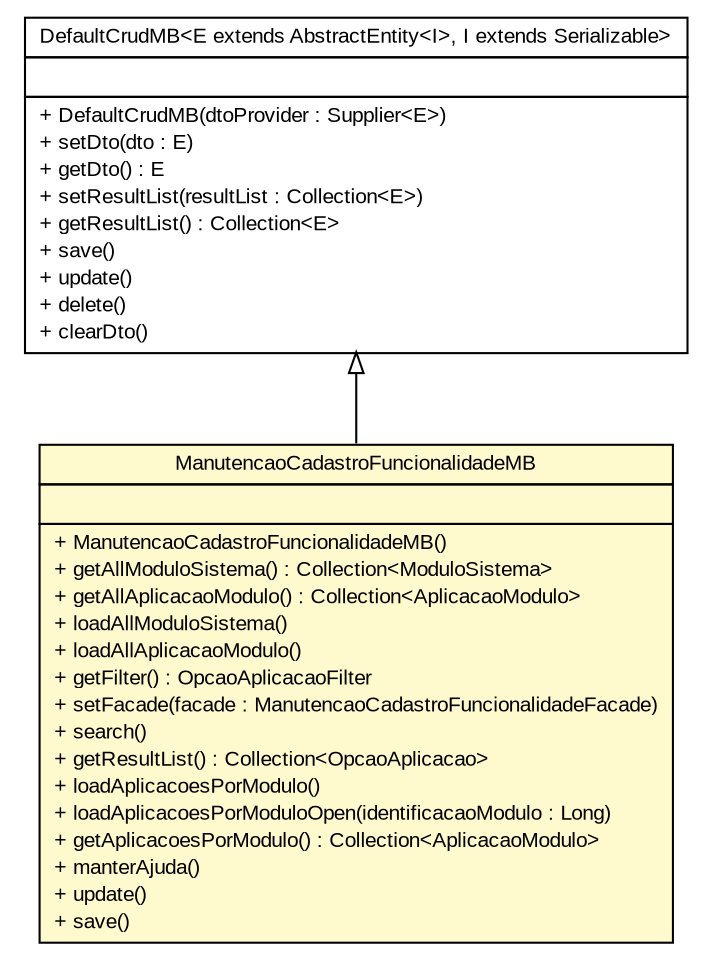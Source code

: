 #!/usr/local/bin/dot
#
# Class diagram 
# Generated by UMLGraph version R5_6 (http://www.umlgraph.org/)
#

digraph G {
	edge [fontname="arial",fontsize=10,labelfontname="arial",labelfontsize=10];
	node [fontname="arial",fontsize=10,shape=plaintext];
	nodesep=0.25;
	ranksep=0.5;
	// br.gov.to.sefaz.presentation.managedbean.impl.DefaultCrudMB<E extends br.gov.to.sefaz.persistence.entity.AbstractEntity<I>, I extends java.io.Serializable>
	c488367 [label=<<table title="br.gov.to.sefaz.presentation.managedbean.impl.DefaultCrudMB" border="0" cellborder="1" cellspacing="0" cellpadding="2" port="p" href="../../presentation/managedbean/impl/DefaultCrudMB.html">
		<tr><td><table border="0" cellspacing="0" cellpadding="1">
<tr><td align="center" balign="center"> DefaultCrudMB&lt;E extends AbstractEntity&lt;I&gt;, I extends Serializable&gt; </td></tr>
		</table></td></tr>
		<tr><td><table border="0" cellspacing="0" cellpadding="1">
<tr><td align="left" balign="left">  </td></tr>
		</table></td></tr>
		<tr><td><table border="0" cellspacing="0" cellpadding="1">
<tr><td align="left" balign="left"> + DefaultCrudMB(dtoProvider : Supplier&lt;E&gt;) </td></tr>
<tr><td align="left" balign="left"> + setDto(dto : E) </td></tr>
<tr><td align="left" balign="left"> + getDto() : E </td></tr>
<tr><td align="left" balign="left"> + setResultList(resultList : Collection&lt;E&gt;) </td></tr>
<tr><td align="left" balign="left"> + getResultList() : Collection&lt;E&gt; </td></tr>
<tr><td align="left" balign="left"> + save() </td></tr>
<tr><td align="left" balign="left"> + update() </td></tr>
<tr><td align="left" balign="left"> + delete() </td></tr>
<tr><td align="left" balign="left"> + clearDto() </td></tr>
		</table></td></tr>
		</table>>, URL="../../presentation/managedbean/impl/DefaultCrudMB.html", fontname="arial", fontcolor="black", fontsize=10.0];
	// br.gov.to.sefaz.seg.managedbean.ManutencaoCadastroFuncionalidadeMB
	c488750 [label=<<table title="br.gov.to.sefaz.seg.managedbean.ManutencaoCadastroFuncionalidadeMB" border="0" cellborder="1" cellspacing="0" cellpadding="2" port="p" bgcolor="lemonChiffon" href="./ManutencaoCadastroFuncionalidadeMB.html">
		<tr><td><table border="0" cellspacing="0" cellpadding="1">
<tr><td align="center" balign="center"> ManutencaoCadastroFuncionalidadeMB </td></tr>
		</table></td></tr>
		<tr><td><table border="0" cellspacing="0" cellpadding="1">
<tr><td align="left" balign="left">  </td></tr>
		</table></td></tr>
		<tr><td><table border="0" cellspacing="0" cellpadding="1">
<tr><td align="left" balign="left"> + ManutencaoCadastroFuncionalidadeMB() </td></tr>
<tr><td align="left" balign="left"> + getAllModuloSistema() : Collection&lt;ModuloSistema&gt; </td></tr>
<tr><td align="left" balign="left"> + getAllAplicacaoModulo() : Collection&lt;AplicacaoModulo&gt; </td></tr>
<tr><td align="left" balign="left"> + loadAllModuloSistema() </td></tr>
<tr><td align="left" balign="left"> + loadAllAplicacaoModulo() </td></tr>
<tr><td align="left" balign="left"> + getFilter() : OpcaoAplicacaoFilter </td></tr>
<tr><td align="left" balign="left"> + setFacade(facade : ManutencaoCadastroFuncionalidadeFacade) </td></tr>
<tr><td align="left" balign="left"> + search() </td></tr>
<tr><td align="left" balign="left"> + getResultList() : Collection&lt;OpcaoAplicacao&gt; </td></tr>
<tr><td align="left" balign="left"> + loadAplicacoesPorModulo() </td></tr>
<tr><td align="left" balign="left"> + loadAplicacoesPorModuloOpen(identificacaoModulo : Long) </td></tr>
<tr><td align="left" balign="left"> + getAplicacoesPorModulo() : Collection&lt;AplicacaoModulo&gt; </td></tr>
<tr><td align="left" balign="left"> + manterAjuda() </td></tr>
<tr><td align="left" balign="left"> + update() </td></tr>
<tr><td align="left" balign="left"> + save() </td></tr>
		</table></td></tr>
		</table>>, URL="./ManutencaoCadastroFuncionalidadeMB.html", fontname="arial", fontcolor="black", fontsize=10.0];
	//br.gov.to.sefaz.seg.managedbean.ManutencaoCadastroFuncionalidadeMB extends br.gov.to.sefaz.presentation.managedbean.impl.DefaultCrudMB<br.gov.to.sefaz.seg.persistence.entity.OpcaoAplicacao, java.lang.Long>
	c488367:p -> c488750:p [dir=back,arrowtail=empty];
}

